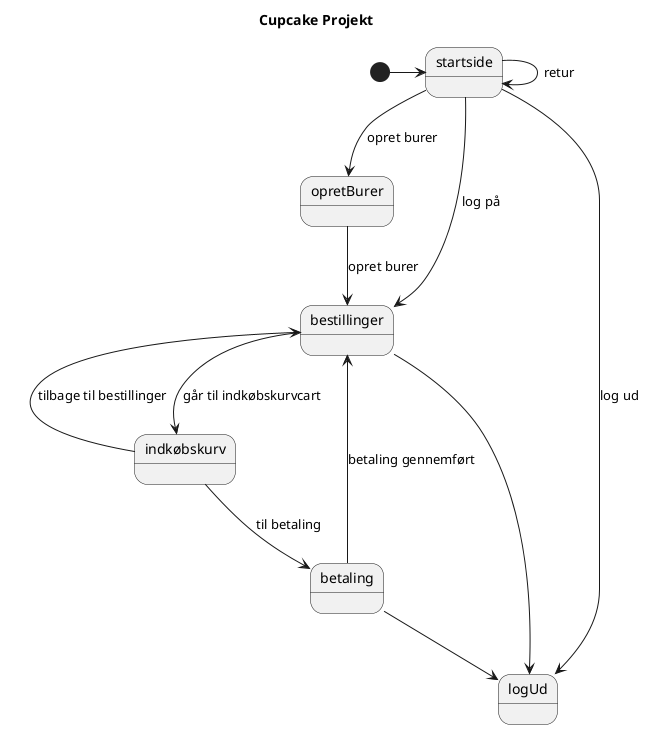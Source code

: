 @startuml

Title Cupcake Projekt

State startside
State opretBurer
State logUd
State bestillinger
State indkøbskurv
State betaling


[*] -> startside
startside --> startside : retur
startside --> bestillinger : log på
bestillinger --> indkøbskurv : går til indkøbskurvcart
indkøbskurv --> bestillinger : tilbage til bestillinger
indkøbskurv --> betaling : til betaling
betaling --> bestillinger : betaling gennemført
betaling --> logUd
bestillinger --> logUd
startside --> logUd : log ud

startside --> opretBurer : opret burer
opretBurer --> bestillinger : opret burer

@enduml
